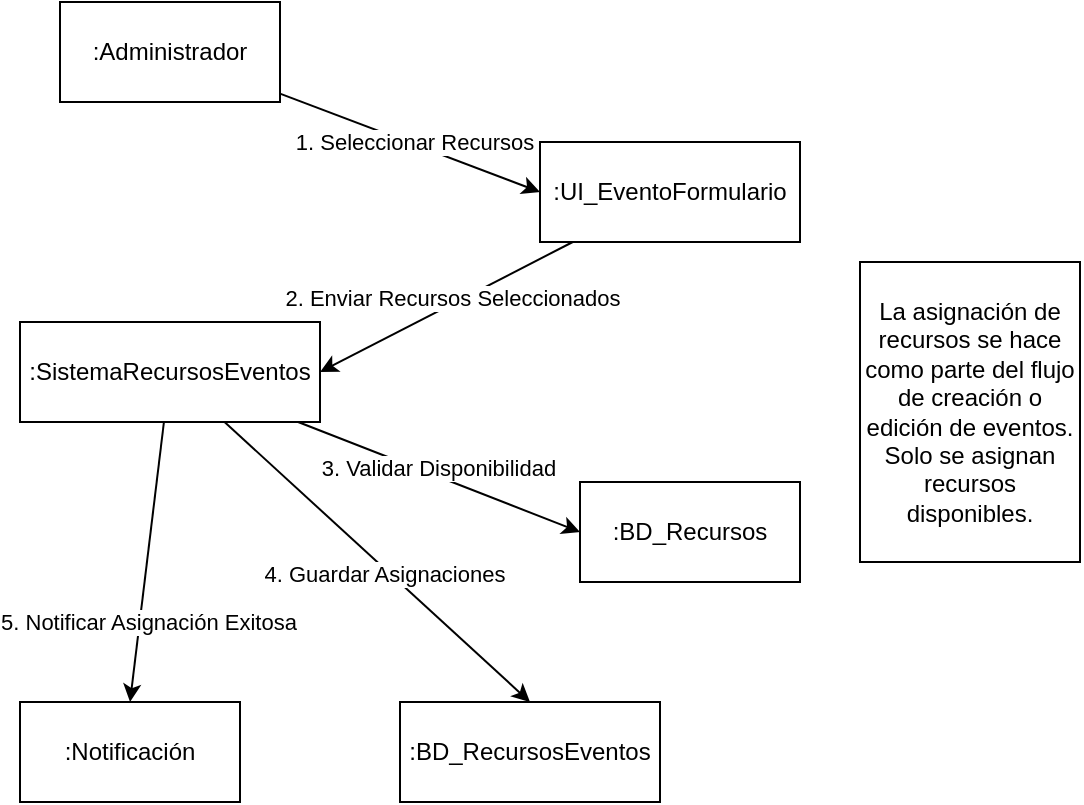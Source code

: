 <mxfile version="28.0.4">
  <diagram name="Página-1" id="EtY8M8XM1qttdg--E7k6">
    <mxGraphModel grid="1" page="1" gridSize="10" guides="1" tooltips="1" connect="1" arrows="1" fold="1" pageScale="1" pageWidth="827" pageHeight="1169" math="0" shadow="0">
      <root>
        <mxCell id="0" />
        <mxCell id="1" parent="0" />
        <mxCell id="_g4VLBBb3SVvtiAlNp6E-8" style="rounded=0;orthogonalLoop=1;jettySize=auto;html=1;entryX=0;entryY=0.5;entryDx=0;entryDy=0;" edge="1" parent="1" source="_g4VLBBb3SVvtiAlNp6E-1" target="_g4VLBBb3SVvtiAlNp6E-2">
          <mxGeometry relative="1" as="geometry" />
        </mxCell>
        <mxCell id="_g4VLBBb3SVvtiAlNp6E-9" value="1. Seleccionar Recursos" style="edgeLabel;html=1;align=center;verticalAlign=middle;resizable=0;points=[];" vertex="1" connectable="0" parent="_g4VLBBb3SVvtiAlNp6E-8">
          <mxGeometry x="0.019" y="1" relative="1" as="geometry">
            <mxPoint as="offset" />
          </mxGeometry>
        </mxCell>
        <mxCell id="_g4VLBBb3SVvtiAlNp6E-1" value=":Administrador" style="html=1;whiteSpace=wrap;" vertex="1" parent="1">
          <mxGeometry x="50" y="70" width="110" height="50" as="geometry" />
        </mxCell>
        <mxCell id="_g4VLBBb3SVvtiAlNp6E-10" style="rounded=0;orthogonalLoop=1;jettySize=auto;html=1;entryX=1;entryY=0.5;entryDx=0;entryDy=0;" edge="1" parent="1" source="_g4VLBBb3SVvtiAlNp6E-2" target="_g4VLBBb3SVvtiAlNp6E-3">
          <mxGeometry relative="1" as="geometry" />
        </mxCell>
        <mxCell id="_g4VLBBb3SVvtiAlNp6E-11" value="2. Enviar Recursos Seleccionados" style="edgeLabel;html=1;align=center;verticalAlign=middle;resizable=0;points=[];" vertex="1" connectable="0" parent="_g4VLBBb3SVvtiAlNp6E-10">
          <mxGeometry x="-0.058" y="-3" relative="1" as="geometry">
            <mxPoint as="offset" />
          </mxGeometry>
        </mxCell>
        <mxCell id="_g4VLBBb3SVvtiAlNp6E-2" value=":UI_EventoFormulario" style="html=1;whiteSpace=wrap;" vertex="1" parent="1">
          <mxGeometry x="290" y="140" width="130" height="50" as="geometry" />
        </mxCell>
        <mxCell id="_g4VLBBb3SVvtiAlNp6E-12" style="rounded=0;orthogonalLoop=1;jettySize=auto;html=1;entryX=0;entryY=0.5;entryDx=0;entryDy=0;" edge="1" parent="1" source="_g4VLBBb3SVvtiAlNp6E-3" target="_g4VLBBb3SVvtiAlNp6E-4">
          <mxGeometry relative="1" as="geometry" />
        </mxCell>
        <mxCell id="_g4VLBBb3SVvtiAlNp6E-13" value="3. Validar Disponibilidad" style="edgeLabel;html=1;align=center;verticalAlign=middle;resizable=0;points=[];" vertex="1" connectable="0" parent="_g4VLBBb3SVvtiAlNp6E-12">
          <mxGeometry x="-0.029" y="4" relative="1" as="geometry">
            <mxPoint as="offset" />
          </mxGeometry>
        </mxCell>
        <mxCell id="_g4VLBBb3SVvtiAlNp6E-14" style="rounded=0;orthogonalLoop=1;jettySize=auto;html=1;entryX=0.5;entryY=0;entryDx=0;entryDy=0;" edge="1" parent="1" source="_g4VLBBb3SVvtiAlNp6E-3" target="_g4VLBBb3SVvtiAlNp6E-5">
          <mxGeometry relative="1" as="geometry" />
        </mxCell>
        <mxCell id="_g4VLBBb3SVvtiAlNp6E-15" value="4. Guardar Asignaciones" style="edgeLabel;html=1;align=center;verticalAlign=middle;resizable=0;points=[];" vertex="1" connectable="0" parent="_g4VLBBb3SVvtiAlNp6E-14">
          <mxGeometry x="0.055" y="-2" relative="1" as="geometry">
            <mxPoint as="offset" />
          </mxGeometry>
        </mxCell>
        <mxCell id="_g4VLBBb3SVvtiAlNp6E-16" style="rounded=0;orthogonalLoop=1;jettySize=auto;html=1;entryX=0.5;entryY=0;entryDx=0;entryDy=0;" edge="1" parent="1" source="_g4VLBBb3SVvtiAlNp6E-3" target="_g4VLBBb3SVvtiAlNp6E-7">
          <mxGeometry relative="1" as="geometry" />
        </mxCell>
        <mxCell id="_g4VLBBb3SVvtiAlNp6E-17" value="5. Notificar Asignación Exitosa" style="edgeLabel;html=1;align=center;verticalAlign=middle;resizable=0;points=[];" vertex="1" connectable="0" parent="_g4VLBBb3SVvtiAlNp6E-16">
          <mxGeometry x="-0.077" y="-2" relative="1" as="geometry">
            <mxPoint x="2" y="35" as="offset" />
          </mxGeometry>
        </mxCell>
        <mxCell id="_g4VLBBb3SVvtiAlNp6E-3" value=":SistemaRecursosEventos" style="html=1;whiteSpace=wrap;" vertex="1" parent="1">
          <mxGeometry x="30" y="230" width="150" height="50" as="geometry" />
        </mxCell>
        <mxCell id="_g4VLBBb3SVvtiAlNp6E-4" value=":BD_Recursos&lt;span style=&quot;color: rgba(0, 0, 0, 0); font-family: monospace; font-size: 0px; text-align: start; text-wrap-mode: nowrap;&quot;&gt;%3CmxGraphModel%3E%3Croot%3E%3CmxCell%20id%3D%220%22%2F%3E%3CmxCell%20id%3D%221%22%20parent%3D%220%22%2F%3E%3CmxCell%20id%3D%222%22%20value%3D%22%3AAdministrador%22%20style%3D%22html%3D1%3BwhiteSpace%3Dwrap%3B%22%20vertex%3D%221%22%20parent%3D%221%22%3E%3CmxGeometry%20x%3D%2250%22%20y%3D%2270%22%20width%3D%22110%22%20height%3D%2250%22%20as%3D%22geometry%22%2F%3E%3C%2FmxCell%3E%3C%2Froot%3E%3C%2FmxGraphModel%3E&lt;/span&gt;" style="html=1;whiteSpace=wrap;" vertex="1" parent="1">
          <mxGeometry x="310" y="310" width="110" height="50" as="geometry" />
        </mxCell>
        <mxCell id="_g4VLBBb3SVvtiAlNp6E-5" value=":BD_RecursosEventos" style="html=1;whiteSpace=wrap;" vertex="1" parent="1">
          <mxGeometry x="220" y="420" width="130" height="50" as="geometry" />
        </mxCell>
        <mxCell id="_g4VLBBb3SVvtiAlNp6E-7" value=":Notificación" style="html=1;whiteSpace=wrap;" vertex="1" parent="1">
          <mxGeometry x="30" y="420" width="110" height="50" as="geometry" />
        </mxCell>
        <mxCell id="LB8kq1egW2-g5PO7RFnt-1" value="&lt;div&gt;La asignación de recursos se hace como parte del flujo de creación o edición de eventos.&lt;/div&gt;&lt;div&gt;Solo se asignan recursos disponibles.&lt;/div&gt;" style="html=1;whiteSpace=wrap;" vertex="1" parent="1">
          <mxGeometry x="450" y="200" width="110" height="150" as="geometry" />
        </mxCell>
      </root>
    </mxGraphModel>
  </diagram>
</mxfile>
